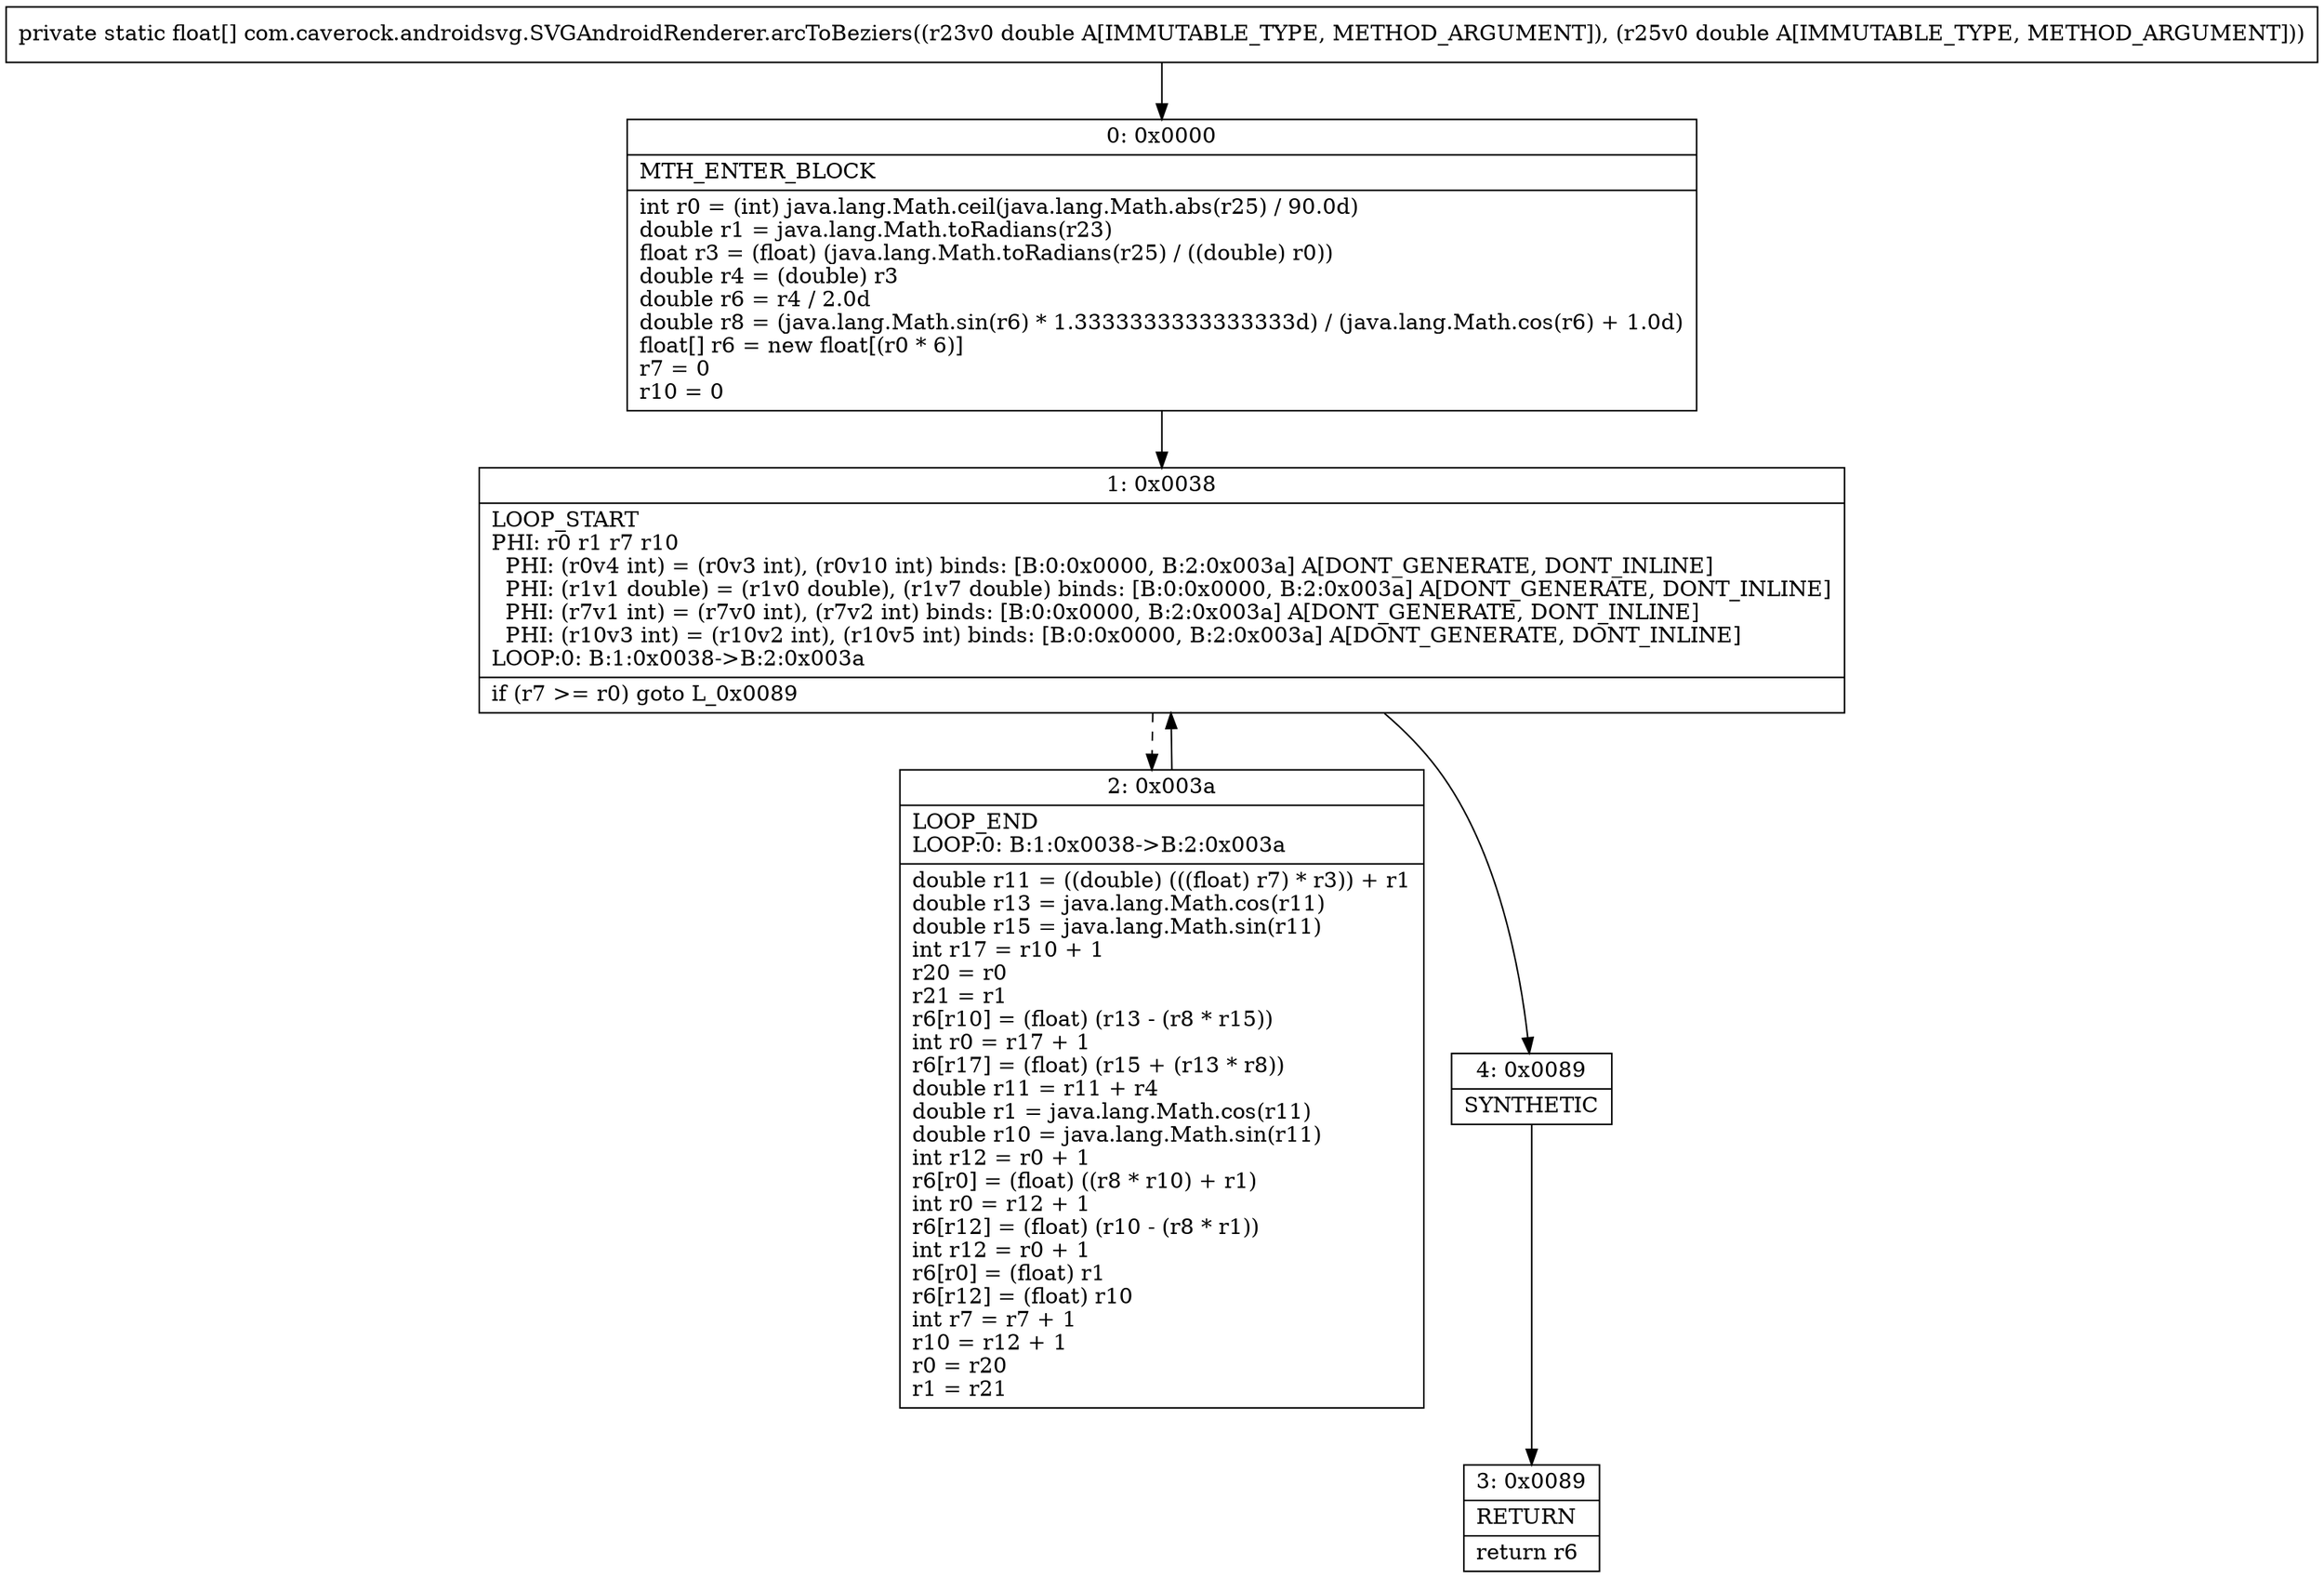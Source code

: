 digraph "CFG forcom.caverock.androidsvg.SVGAndroidRenderer.arcToBeziers(DD)[F" {
Node_0 [shape=record,label="{0\:\ 0x0000|MTH_ENTER_BLOCK\l|int r0 = (int) java.lang.Math.ceil(java.lang.Math.abs(r25) \/ 90.0d)\ldouble r1 = java.lang.Math.toRadians(r23)\lfloat r3 = (float) (java.lang.Math.toRadians(r25) \/ ((double) r0))\ldouble r4 = (double) r3\ldouble r6 = r4 \/ 2.0d\ldouble r8 = (java.lang.Math.sin(r6) * 1.3333333333333333d) \/ (java.lang.Math.cos(r6) + 1.0d)\lfloat[] r6 = new float[(r0 * 6)]\lr7 = 0\lr10 = 0\l}"];
Node_1 [shape=record,label="{1\:\ 0x0038|LOOP_START\lPHI: r0 r1 r7 r10 \l  PHI: (r0v4 int) = (r0v3 int), (r0v10 int) binds: [B:0:0x0000, B:2:0x003a] A[DONT_GENERATE, DONT_INLINE]\l  PHI: (r1v1 double) = (r1v0 double), (r1v7 double) binds: [B:0:0x0000, B:2:0x003a] A[DONT_GENERATE, DONT_INLINE]\l  PHI: (r7v1 int) = (r7v0 int), (r7v2 int) binds: [B:0:0x0000, B:2:0x003a] A[DONT_GENERATE, DONT_INLINE]\l  PHI: (r10v3 int) = (r10v2 int), (r10v5 int) binds: [B:0:0x0000, B:2:0x003a] A[DONT_GENERATE, DONT_INLINE]\lLOOP:0: B:1:0x0038\-\>B:2:0x003a\l|if (r7 \>= r0) goto L_0x0089\l}"];
Node_2 [shape=record,label="{2\:\ 0x003a|LOOP_END\lLOOP:0: B:1:0x0038\-\>B:2:0x003a\l|double r11 = ((double) (((float) r7) * r3)) + r1\ldouble r13 = java.lang.Math.cos(r11)\ldouble r15 = java.lang.Math.sin(r11)\lint r17 = r10 + 1\lr20 = r0\lr21 = r1\lr6[r10] = (float) (r13 \- (r8 * r15))\lint r0 = r17 + 1\lr6[r17] = (float) (r15 + (r13 * r8))\ldouble r11 = r11 + r4\ldouble r1 = java.lang.Math.cos(r11)\ldouble r10 = java.lang.Math.sin(r11)\lint r12 = r0 + 1\lr6[r0] = (float) ((r8 * r10) + r1)\lint r0 = r12 + 1\lr6[r12] = (float) (r10 \- (r8 * r1))\lint r12 = r0 + 1\lr6[r0] = (float) r1\lr6[r12] = (float) r10\lint r7 = r7 + 1\lr10 = r12 + 1\lr0 = r20\lr1 = r21\l}"];
Node_3 [shape=record,label="{3\:\ 0x0089|RETURN\l|return r6\l}"];
Node_4 [shape=record,label="{4\:\ 0x0089|SYNTHETIC\l}"];
MethodNode[shape=record,label="{private static float[] com.caverock.androidsvg.SVGAndroidRenderer.arcToBeziers((r23v0 double A[IMMUTABLE_TYPE, METHOD_ARGUMENT]), (r25v0 double A[IMMUTABLE_TYPE, METHOD_ARGUMENT])) }"];
MethodNode -> Node_0;
Node_0 -> Node_1;
Node_1 -> Node_2[style=dashed];
Node_1 -> Node_4;
Node_2 -> Node_1;
Node_4 -> Node_3;
}

